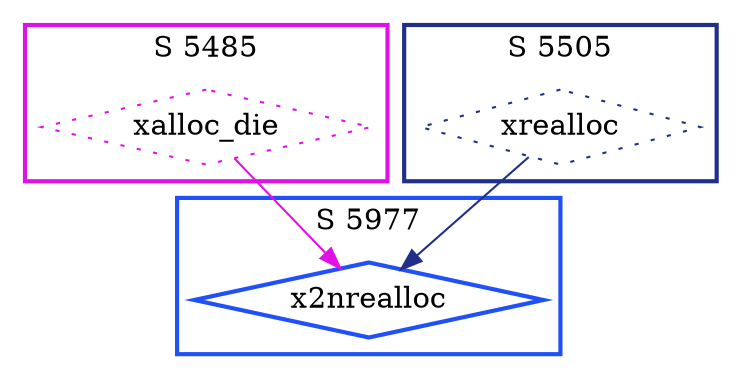 digraph G {
  ratio=0.500000;
  "UV xalloc_die (5485)" [shape=diamond, label="xalloc_die", color="#E010E8",
                          style=dotted];
  "UV x2nrealloc (5977)" [shape=diamond, label="x2nrealloc", color="#2050F8",
                          style=bold];
  "UV xrealloc (5505)" [shape=diamond, label="xrealloc", color="#203088",
                        style=dotted];
  
  subgraph cluster_5977 { label="S 5977";
    color="#2050F8";
    style=bold;
    "UV x2nrealloc (5977)"; };
  subgraph cluster_5505 { label="S 5505";
    color="#203088";
    style=bold;
    "UV xrealloc (5505)"; };
  subgraph cluster_5485 { label="S 5485";
    color="#E010E8";
    style=bold;
    "UV xalloc_die (5485)"; };
  
  "UV xalloc_die (5485)" -> "UV x2nrealloc (5977)" [color="#E010E8"];
  "UV xrealloc (5505)" -> "UV x2nrealloc (5977)" [color="#203088"];
  
  }